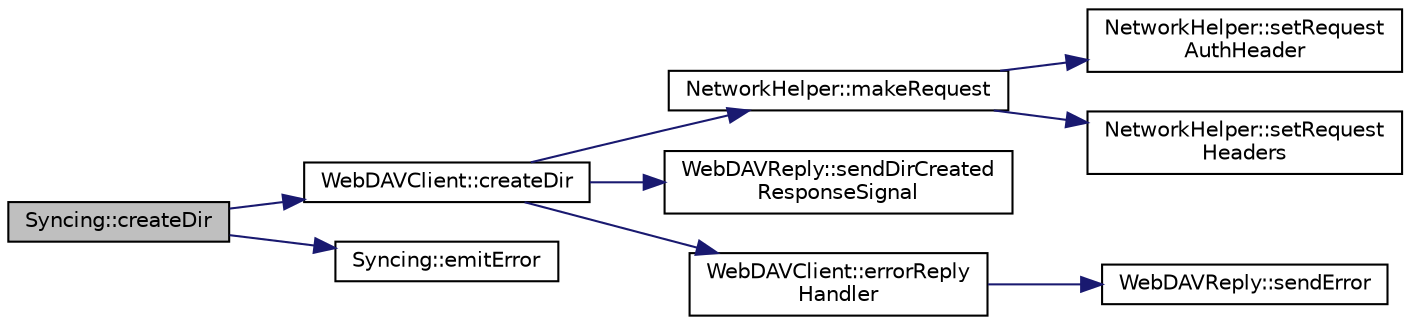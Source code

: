 digraph "Syncing::createDir"
{
 // INTERACTIVE_SVG=YES
 // LATEX_PDF_SIZE
  edge [fontname="Helvetica",fontsize="10",labelfontname="Helvetica",labelfontsize="10"];
  node [fontname="Helvetica",fontsize="10",shape=record];
  rankdir="LR";
  Node3 [label="Syncing::createDir",height=0.2,width=0.4,color="black", fillcolor="grey75", style="filled", fontcolor="black",tooltip=" "];
  Node3 -> Node4 [color="midnightblue",fontsize="10",style="solid",fontname="Helvetica"];
  Node4 [label="WebDAVClient::createDir",height=0.2,width=0.4,color="black", fillcolor="white", style="filled",URL="$class_web_d_a_v_client.html#add7bae4b949eb0b63ffdca710b65efd4",tooltip=" "];
  Node4 -> Node5 [color="midnightblue",fontsize="10",style="solid",fontname="Helvetica"];
  Node5 [label="NetworkHelper::makeRequest",height=0.2,width=0.4,color="black", fillcolor="white", style="filled",URL="$class_network_helper.html#ae02921e158bb6478658d3326dd73ad0a",tooltip=" "];
  Node5 -> Node6 [color="midnightblue",fontsize="10",style="solid",fontname="Helvetica"];
  Node6 [label="NetworkHelper::setRequest\lAuthHeader",height=0.2,width=0.4,color="black", fillcolor="white", style="filled",URL="$class_network_helper.html#a399431d07f53fe9d51de9cc8feb82870",tooltip=" "];
  Node5 -> Node7 [color="midnightblue",fontsize="10",style="solid",fontname="Helvetica"];
  Node7 [label="NetworkHelper::setRequest\lHeaders",height=0.2,width=0.4,color="black", fillcolor="white", style="filled",URL="$class_network_helper.html#acd2024e4fdc4c63c6b3d159f834a5b7d",tooltip=" "];
  Node4 -> Node8 [color="midnightblue",fontsize="10",style="solid",fontname="Helvetica"];
  Node8 [label="WebDAVReply::sendDirCreated\lResponseSignal",height=0.2,width=0.4,color="black", fillcolor="white", style="filled",URL="$class_web_d_a_v_reply.html#a61c424d30a9350a0c5395de3f5f857c0",tooltip=" "];
  Node4 -> Node9 [color="midnightblue",fontsize="10",style="solid",fontname="Helvetica"];
  Node9 [label="WebDAVClient::errorReply\lHandler",height=0.2,width=0.4,color="black", fillcolor="white", style="filled",URL="$class_web_d_a_v_client.html#a7c55b87f2da54a454ccd736033586ae4",tooltip=" "];
  Node9 -> Node10 [color="midnightblue",fontsize="10",style="solid",fontname="Helvetica"];
  Node10 [label="WebDAVReply::sendError",height=0.2,width=0.4,color="black", fillcolor="white", style="filled",URL="$class_web_d_a_v_reply.html#af2e9887105f9555aeb6d74ca45995d7a",tooltip=" "];
  Node3 -> Node11 [color="midnightblue",fontsize="10",style="solid",fontname="Helvetica"];
  Node11 [label="Syncing::emitError",height=0.2,width=0.4,color="black", fillcolor="white", style="filled",URL="$class_syncing.html#a02d84a787aec374dbffa16931db397c1",tooltip=" "];
}

